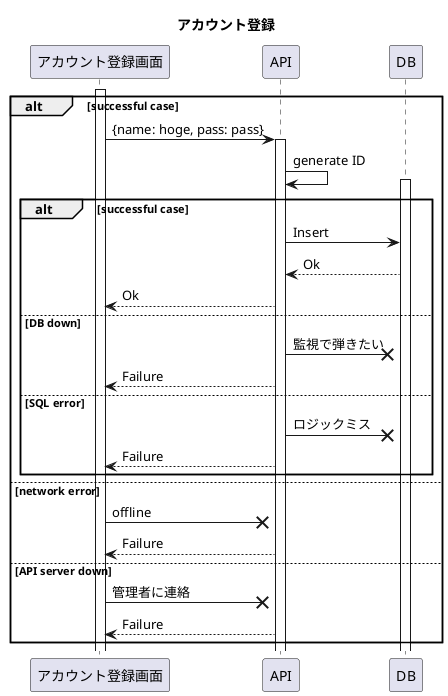 @startuml アカウント登録

title アカウント登録

activate アカウント登録画面

alt successful case

    アカウント登録画面 -> API: {name: hoge, pass: pass}

    activate API

    API -> API: generate ID

    activate DB

    alt successful case

        API  -> DB: Insert
        DB --> API: Ok

    API --> アカウント登録画面:Ok

    else DB down
        API  ->x DB: 監視で弾きたい
        API --> アカウント登録画面: Failure
    else SQL error
        API  ->x DB: ロジックミス
        API --> アカウント登録画面: Failure
    end


else network error

    アカウント登録画面 ->x API: offline
    API --> アカウント登録画面: Failure
else API server down

    アカウント登録画面 ->x API: 管理者に連絡
    API --> アカウント登録画面: Failure

end

@enduml